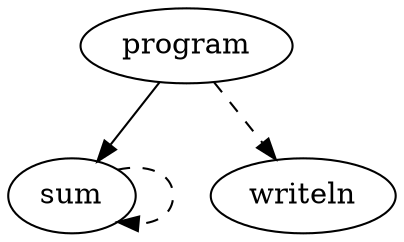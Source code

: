 digraph call_graph {
  program;
  program -> sum;
  program -> writeln [ style = dashed ];
  sum -> sum [ style = dashed ];
}
